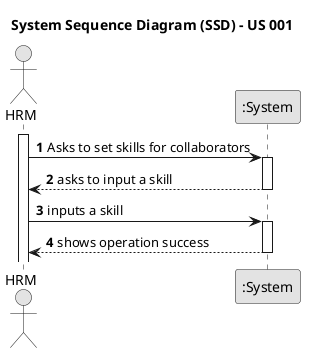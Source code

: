@startuml
skinparam monochrome true
skinparam packageStyle rectangle
skinparam shadowing false

title System Sequence Diagram (SSD) - US 001

autonumber

actor "HRM" as HRM
participant ":System" as System

activate HRM

    HRM -> System: Asks to set skills for collaborators
    activate System
  
         System --> HRM: asks to input a skill
            deactivate System
                HRM -> System: inputs a skill
                    activate System
                       System --> HRM: shows operation success
                                deactivate System
@enduml